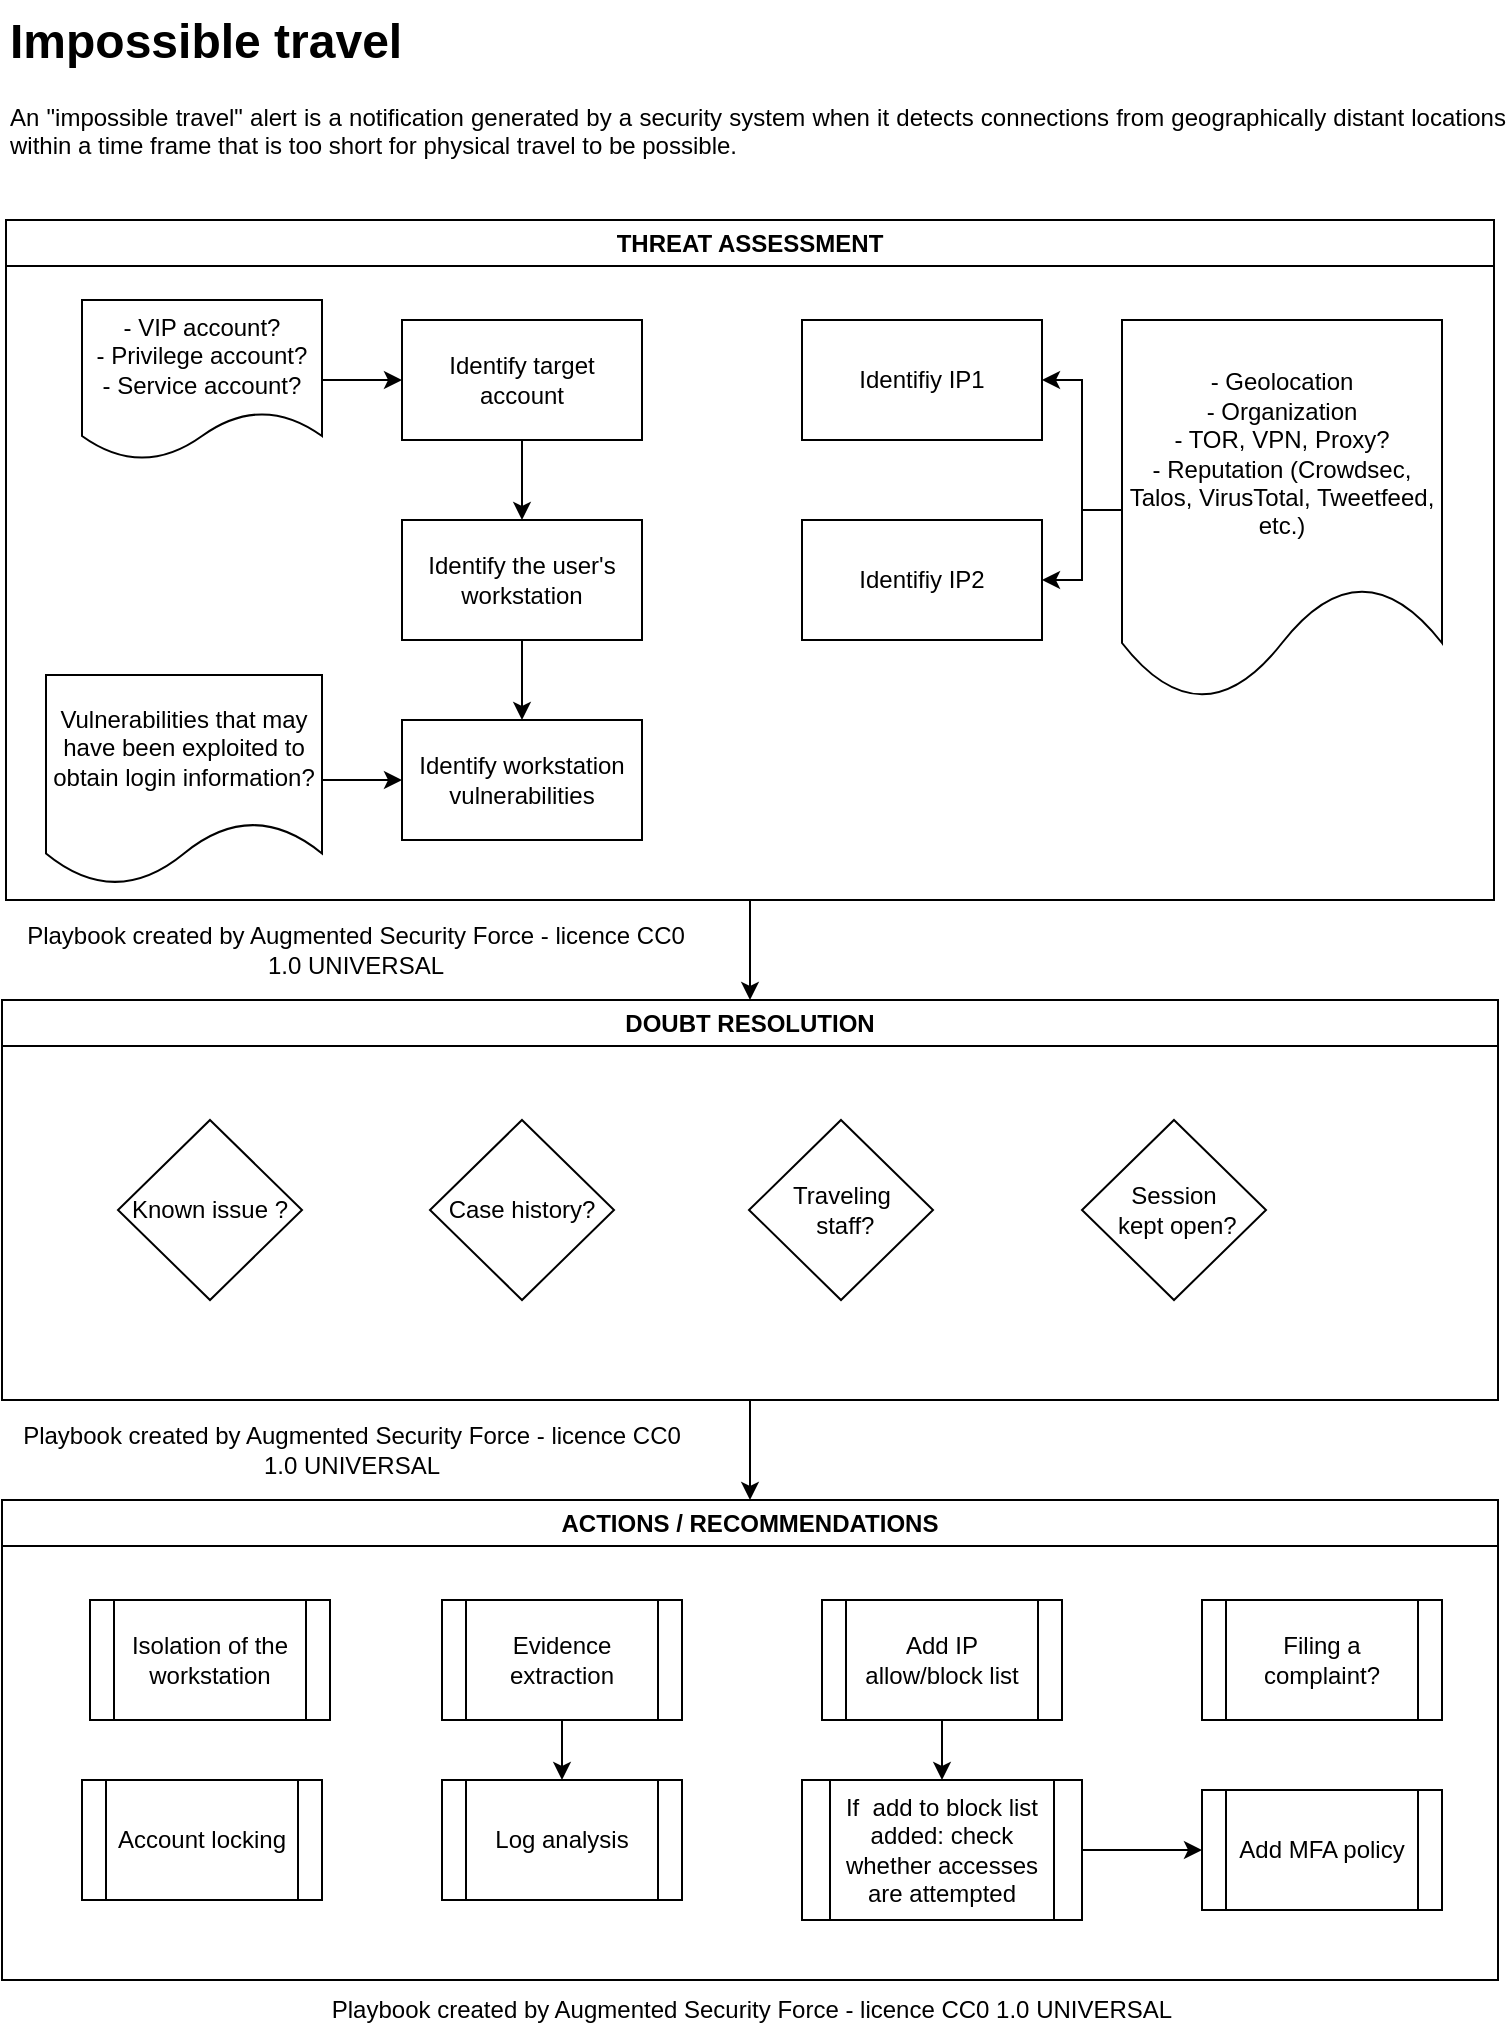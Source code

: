 <mxfile version="24.6.4" type="device">
  <diagram name="Page-1" id="Q5QhC-GBLelKQHbPcLl9">
    <mxGraphModel dx="2033" dy="1118" grid="1" gridSize="10" guides="1" tooltips="1" connect="1" arrows="1" fold="1" page="1" pageScale="1" pageWidth="827" pageHeight="1169" math="0" shadow="0">
      <root>
        <mxCell id="0" />
        <mxCell id="1" parent="0" />
        <mxCell id="GRqY-QbD0LzicwTZuLJ--1" value="" style="edgeStyle=orthogonalEdgeStyle;rounded=0;orthogonalLoop=1;jettySize=auto;html=1;" edge="1" parent="1" source="GRqY-QbD0LzicwTZuLJ--2" target="GRqY-QbD0LzicwTZuLJ--4">
          <mxGeometry relative="1" as="geometry" />
        </mxCell>
        <mxCell id="GRqY-QbD0LzicwTZuLJ--2" value="Identify target account" style="rounded=0;whiteSpace=wrap;html=1;" vertex="1" parent="1">
          <mxGeometry x="240" y="190" width="120" height="60" as="geometry" />
        </mxCell>
        <mxCell id="GRqY-QbD0LzicwTZuLJ--3" value="" style="edgeStyle=orthogonalEdgeStyle;rounded=0;orthogonalLoop=1;jettySize=auto;html=1;" edge="1" parent="1" source="GRqY-QbD0LzicwTZuLJ--4" target="GRqY-QbD0LzicwTZuLJ--11">
          <mxGeometry relative="1" as="geometry" />
        </mxCell>
        <mxCell id="GRqY-QbD0LzicwTZuLJ--4" value="Identify the user&#39;s workstation" style="rounded=0;whiteSpace=wrap;html=1;" vertex="1" parent="1">
          <mxGeometry x="240" y="290" width="120" height="60" as="geometry" />
        </mxCell>
        <mxCell id="GRqY-QbD0LzicwTZuLJ--5" value="Identifiy IP1" style="rounded=0;whiteSpace=wrap;html=1;" vertex="1" parent="1">
          <mxGeometry x="440" y="190" width="120" height="60" as="geometry" />
        </mxCell>
        <mxCell id="GRqY-QbD0LzicwTZuLJ--6" value="Identifiy IP2" style="rounded=0;whiteSpace=wrap;html=1;" vertex="1" parent="1">
          <mxGeometry x="440" y="290" width="120" height="60" as="geometry" />
        </mxCell>
        <mxCell id="GRqY-QbD0LzicwTZuLJ--7" style="edgeStyle=orthogonalEdgeStyle;rounded=0;orthogonalLoop=1;jettySize=auto;html=1;entryX=0;entryY=0.5;entryDx=0;entryDy=0;" edge="1" parent="1" source="GRqY-QbD0LzicwTZuLJ--14" target="GRqY-QbD0LzicwTZuLJ--2">
          <mxGeometry relative="1" as="geometry" />
        </mxCell>
        <mxCell id="GRqY-QbD0LzicwTZuLJ--8" style="edgeStyle=orthogonalEdgeStyle;rounded=0;orthogonalLoop=1;jettySize=auto;html=1;entryX=1;entryY=0.5;entryDx=0;entryDy=0;" edge="1" parent="1" source="GRqY-QbD0LzicwTZuLJ--10" target="GRqY-QbD0LzicwTZuLJ--5">
          <mxGeometry relative="1" as="geometry" />
        </mxCell>
        <mxCell id="GRqY-QbD0LzicwTZuLJ--9" style="edgeStyle=orthogonalEdgeStyle;rounded=0;orthogonalLoop=1;jettySize=auto;html=1;entryX=1;entryY=0.5;entryDx=0;entryDy=0;" edge="1" parent="1" source="GRqY-QbD0LzicwTZuLJ--10" target="GRqY-QbD0LzicwTZuLJ--6">
          <mxGeometry relative="1" as="geometry" />
        </mxCell>
        <mxCell id="GRqY-QbD0LzicwTZuLJ--10" value="&lt;div&gt;- Geolocation&lt;/div&gt;&lt;div&gt;- Organization&lt;/div&gt;&lt;div&gt;- TOR, VPN, Proxy?&lt;/div&gt;&lt;div&gt;- Reputation (Crowdsec, Talos, VirusTotal, Tweetfeed, etc.)&lt;/div&gt;" style="shape=document;whiteSpace=wrap;html=1;boundedLbl=1;" vertex="1" parent="1">
          <mxGeometry x="600" y="190" width="160" height="190" as="geometry" />
        </mxCell>
        <mxCell id="GRqY-QbD0LzicwTZuLJ--11" value="Identify workstation vulnerabilities" style="rounded=0;whiteSpace=wrap;html=1;" vertex="1" parent="1">
          <mxGeometry x="240" y="390" width="120" height="60" as="geometry" />
        </mxCell>
        <mxCell id="GRqY-QbD0LzicwTZuLJ--12" style="edgeStyle=orthogonalEdgeStyle;rounded=0;orthogonalLoop=1;jettySize=auto;html=1;entryX=0.5;entryY=0;entryDx=0;entryDy=0;" edge="1" parent="1" source="GRqY-QbD0LzicwTZuLJ--13" target="GRqY-QbD0LzicwTZuLJ--17">
          <mxGeometry relative="1" as="geometry" />
        </mxCell>
        <mxCell id="GRqY-QbD0LzicwTZuLJ--13" value="THREAT ASSESSMENT" style="swimlane;whiteSpace=wrap;html=1;startSize=23;" vertex="1" parent="1">
          <mxGeometry x="42" y="140" width="744" height="340" as="geometry" />
        </mxCell>
        <mxCell id="GRqY-QbD0LzicwTZuLJ--14" value="&lt;div&gt;- VIP account?&lt;/div&gt;&lt;div&gt;- Privilege account?&lt;/div&gt;&lt;div&gt;- Service account?&lt;/div&gt;" style="shape=document;whiteSpace=wrap;html=1;boundedLbl=1;" vertex="1" parent="GRqY-QbD0LzicwTZuLJ--13">
          <mxGeometry x="38" y="40" width="120" height="80" as="geometry" />
        </mxCell>
        <mxCell id="GRqY-QbD0LzicwTZuLJ--15" value="Vulnerabilities that may have been exploited to obtain login information?" style="shape=document;whiteSpace=wrap;html=1;boundedLbl=1;" vertex="1" parent="GRqY-QbD0LzicwTZuLJ--13">
          <mxGeometry x="20" y="227.5" width="138" height="105" as="geometry" />
        </mxCell>
        <mxCell id="GRqY-QbD0LzicwTZuLJ--16" style="edgeStyle=orthogonalEdgeStyle;rounded=0;orthogonalLoop=1;jettySize=auto;html=1;entryX=0.5;entryY=0;entryDx=0;entryDy=0;" edge="1" parent="1" source="GRqY-QbD0LzicwTZuLJ--17" target="GRqY-QbD0LzicwTZuLJ--22">
          <mxGeometry relative="1" as="geometry" />
        </mxCell>
        <mxCell id="GRqY-QbD0LzicwTZuLJ--17" value="DOUBT RESOLUTION" style="swimlane;whiteSpace=wrap;html=1;" vertex="1" parent="1">
          <mxGeometry x="40" y="530" width="748" height="200" as="geometry" />
        </mxCell>
        <mxCell id="GRqY-QbD0LzicwTZuLJ--18" value="Known issue ?" style="rhombus;whiteSpace=wrap;html=1;" vertex="1" parent="GRqY-QbD0LzicwTZuLJ--17">
          <mxGeometry x="58" y="60" width="92" height="90" as="geometry" />
        </mxCell>
        <mxCell id="GRqY-QbD0LzicwTZuLJ--19" value="Case history?" style="rhombus;whiteSpace=wrap;html=1;" vertex="1" parent="GRqY-QbD0LzicwTZuLJ--17">
          <mxGeometry x="214" y="60" width="92" height="90" as="geometry" />
        </mxCell>
        <mxCell id="GRqY-QbD0LzicwTZuLJ--20" value="Traveling&lt;br&gt;&amp;nbsp;staff?" style="rhombus;whiteSpace=wrap;html=1;" vertex="1" parent="GRqY-QbD0LzicwTZuLJ--17">
          <mxGeometry x="373.5" y="60" width="92" height="90" as="geometry" />
        </mxCell>
        <mxCell id="GRqY-QbD0LzicwTZuLJ--21" value="Session&lt;br&gt;&amp;nbsp;kept open?" style="rhombus;whiteSpace=wrap;html=1;" vertex="1" parent="GRqY-QbD0LzicwTZuLJ--17">
          <mxGeometry x="540" y="60" width="92" height="90" as="geometry" />
        </mxCell>
        <mxCell id="GRqY-QbD0LzicwTZuLJ--22" value="ACTIONS / RECOMMENDATIONS" style="swimlane;whiteSpace=wrap;html=1;" vertex="1" parent="1">
          <mxGeometry x="40" y="780" width="748" height="240" as="geometry" />
        </mxCell>
        <mxCell id="GRqY-QbD0LzicwTZuLJ--23" value="Isolation of the workstation" style="shape=process;whiteSpace=wrap;html=1;backgroundOutline=1;" vertex="1" parent="GRqY-QbD0LzicwTZuLJ--22">
          <mxGeometry x="44" y="50" width="120" height="60" as="geometry" />
        </mxCell>
        <mxCell id="GRqY-QbD0LzicwTZuLJ--24" value="Account locking" style="shape=process;whiteSpace=wrap;html=1;backgroundOutline=1;" vertex="1" parent="GRqY-QbD0LzicwTZuLJ--22">
          <mxGeometry x="40" y="140" width="120" height="60" as="geometry" />
        </mxCell>
        <mxCell id="GRqY-QbD0LzicwTZuLJ--25" value="" style="edgeStyle=orthogonalEdgeStyle;rounded=0;orthogonalLoop=1;jettySize=auto;html=1;" edge="1" parent="GRqY-QbD0LzicwTZuLJ--22" source="GRqY-QbD0LzicwTZuLJ--26" target="GRqY-QbD0LzicwTZuLJ--31">
          <mxGeometry relative="1" as="geometry" />
        </mxCell>
        <mxCell id="GRqY-QbD0LzicwTZuLJ--26" value="Add IP allow/block list" style="shape=process;whiteSpace=wrap;html=1;backgroundOutline=1;" vertex="1" parent="GRqY-QbD0LzicwTZuLJ--22">
          <mxGeometry x="410" y="50" width="120" height="60" as="geometry" />
        </mxCell>
        <mxCell id="GRqY-QbD0LzicwTZuLJ--27" value="" style="edgeStyle=orthogonalEdgeStyle;rounded=0;orthogonalLoop=1;jettySize=auto;html=1;" edge="1" parent="GRqY-QbD0LzicwTZuLJ--22" source="GRqY-QbD0LzicwTZuLJ--28" target="GRqY-QbD0LzicwTZuLJ--30">
          <mxGeometry relative="1" as="geometry" />
        </mxCell>
        <mxCell id="GRqY-QbD0LzicwTZuLJ--28" value="Evidence extraction" style="shape=process;whiteSpace=wrap;html=1;backgroundOutline=1;" vertex="1" parent="GRqY-QbD0LzicwTZuLJ--22">
          <mxGeometry x="220" y="50" width="120" height="60" as="geometry" />
        </mxCell>
        <mxCell id="GRqY-QbD0LzicwTZuLJ--29" value="Filing a complaint?" style="shape=process;whiteSpace=wrap;html=1;backgroundOutline=1;" vertex="1" parent="GRqY-QbD0LzicwTZuLJ--22">
          <mxGeometry x="600" y="50" width="120" height="60" as="geometry" />
        </mxCell>
        <mxCell id="GRqY-QbD0LzicwTZuLJ--30" value="Log analysis" style="shape=process;whiteSpace=wrap;html=1;backgroundOutline=1;" vertex="1" parent="GRqY-QbD0LzicwTZuLJ--22">
          <mxGeometry x="220" y="140" width="120" height="60" as="geometry" />
        </mxCell>
        <mxCell id="GRqY-QbD0LzicwTZuLJ--38" value="" style="edgeStyle=orthogonalEdgeStyle;rounded=0;orthogonalLoop=1;jettySize=auto;html=1;" edge="1" parent="GRqY-QbD0LzicwTZuLJ--22" source="GRqY-QbD0LzicwTZuLJ--31" target="GRqY-QbD0LzicwTZuLJ--32">
          <mxGeometry relative="1" as="geometry" />
        </mxCell>
        <mxCell id="GRqY-QbD0LzicwTZuLJ--31" value="If&amp;nbsp; add to block list added: check whether accesses are attempted" style="shape=process;whiteSpace=wrap;html=1;backgroundOutline=1;" vertex="1" parent="GRqY-QbD0LzicwTZuLJ--22">
          <mxGeometry x="400" y="140" width="140" height="70" as="geometry" />
        </mxCell>
        <mxCell id="GRqY-QbD0LzicwTZuLJ--32" value="Add MFA policy" style="shape=process;whiteSpace=wrap;html=1;backgroundOutline=1;" vertex="1" parent="GRqY-QbD0LzicwTZuLJ--22">
          <mxGeometry x="600" y="145" width="120" height="60" as="geometry" />
        </mxCell>
        <mxCell id="GRqY-QbD0LzicwTZuLJ--33" value="Playbook created by Augmented Security Force - licence&amp;nbsp;CC0 1.0 UNIVERSAL" style="text;html=1;align=center;verticalAlign=middle;whiteSpace=wrap;rounded=0;" vertex="1" parent="1">
          <mxGeometry x="40" y="1020" width="750" height="30" as="geometry" />
        </mxCell>
        <mxCell id="GRqY-QbD0LzicwTZuLJ--35" value="Playbook created by Augmented Security Force - licence&amp;nbsp;CC0 1.0 UNIVERSAL" style="text;html=1;align=center;verticalAlign=middle;whiteSpace=wrap;rounded=0;" vertex="1" parent="1">
          <mxGeometry x="40" y="740" width="350" height="30" as="geometry" />
        </mxCell>
        <mxCell id="GRqY-QbD0LzicwTZuLJ--36" value="&lt;h1 style=&quot;margin-top: 0px;&quot;&gt;Impossible travel&lt;/h1&gt;&lt;p style=&quot;text-align: justify;&quot;&gt;An &quot;impossible travel&quot; alert is a notification generated by a security system when it detects connections from geographically distant locations within a time frame that is too short for physical travel to be possible.&lt;/p&gt;" style="text;html=1;whiteSpace=wrap;overflow=hidden;rounded=0;" vertex="1" parent="1">
          <mxGeometry x="42" y="30" width="750" height="90" as="geometry" />
        </mxCell>
        <mxCell id="GRqY-QbD0LzicwTZuLJ--37" style="edgeStyle=orthogonalEdgeStyle;rounded=0;orthogonalLoop=1;jettySize=auto;html=1;entryX=0;entryY=0.5;entryDx=0;entryDy=0;" edge="1" parent="1" source="GRqY-QbD0LzicwTZuLJ--15" target="GRqY-QbD0LzicwTZuLJ--11">
          <mxGeometry relative="1" as="geometry" />
        </mxCell>
        <mxCell id="GRqY-QbD0LzicwTZuLJ--39" value="Playbook created by Augmented Security Force - licence&amp;nbsp;CC0 1.0 UNIVERSAL" style="text;html=1;align=center;verticalAlign=middle;whiteSpace=wrap;rounded=0;" vertex="1" parent="1">
          <mxGeometry x="42" y="490" width="350" height="30" as="geometry" />
        </mxCell>
      </root>
    </mxGraphModel>
  </diagram>
</mxfile>

